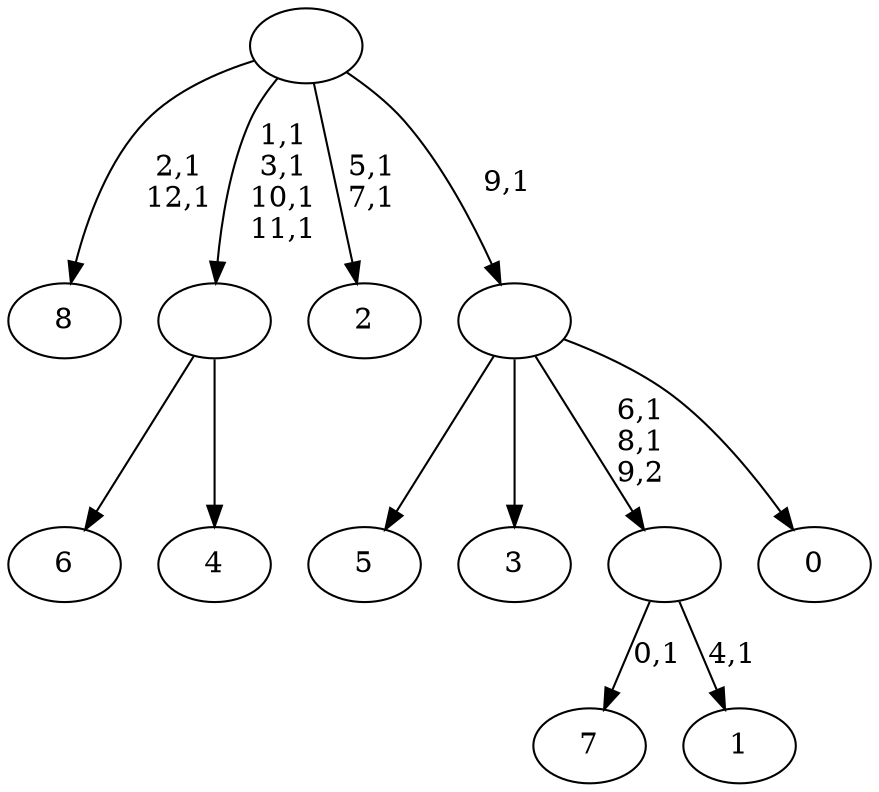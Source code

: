 digraph T {
	22 [label="8"]
	19 [label="7"]
	17 [label="6"]
	16 [label="5"]
	15 [label="4"]
	14 [label=""]
	10 [label="3"]
	9 [label="2"]
	6 [label="1"]
	4 [label=""]
	2 [label="0"]
	1 [label=""]
	0 [label=""]
	14 -> 17 [label=""]
	14 -> 15 [label=""]
	4 -> 6 [label="4,1"]
	4 -> 19 [label="0,1"]
	1 -> 4 [label="6,1\n8,1\n9,2"]
	1 -> 16 [label=""]
	1 -> 10 [label=""]
	1 -> 2 [label=""]
	0 -> 9 [label="5,1\n7,1"]
	0 -> 14 [label="1,1\n3,1\n10,1\n11,1"]
	0 -> 22 [label="2,1\n12,1"]
	0 -> 1 [label="9,1"]
}
